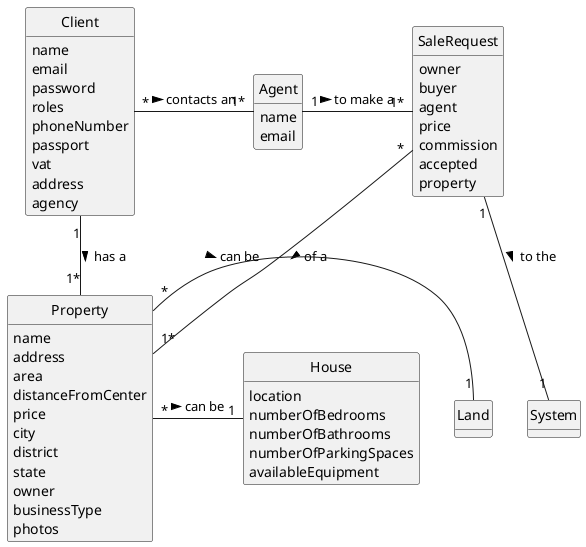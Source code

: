 @startuml
skinparam monochrome true
skinparam packageStyle rectangle
skinparam shadowing false

'left to right direction

skinparam classAttributeIconSize 0

hide circle
hide methods

'title Domain Model

class Client {
	name
	email
	password
	roles
	phoneNumber
	passport
	vat
	address
	agency
}

class Agent {
    name
    email
}

class SaleRequest {
	owner
	buyer
	agent
	price
	commission
	accepted
	property
}

class System {

}

class Property {
	name
	address
	area
	distanceFromCenter
	price
	city
	district
	state
	owner
	businessType
	photos
}

class Land {
}

class House {
    location
    numberOfBedrooms
    numberOfBathrooms
    numberOfParkingSpaces
    availableEquipment
}

Client "*" - "1*" Agent : contacts an >
Client "1" -- "1*" Property : has a >
Agent "1" - "1*" SaleRequest: to make a >
SaleRequest "1" -- "1" System: to the >
SaleRequest "*" -- "1*" Property: of a >
Property "*" - "1" Land: can be >
Property "*" - "1" House: can be >

@enduml
